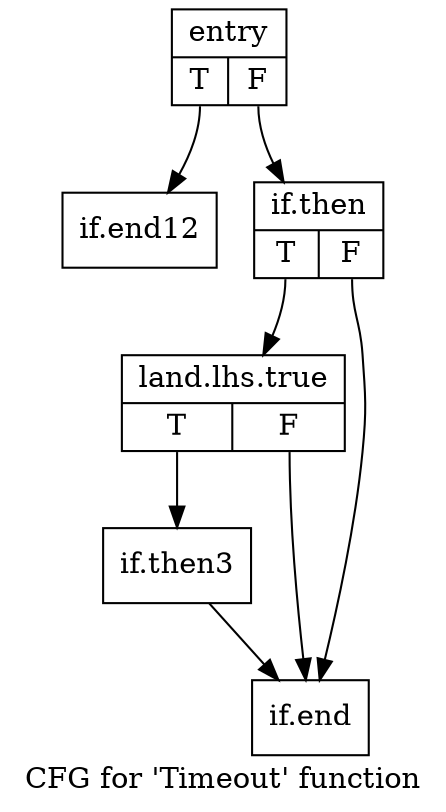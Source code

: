 digraph "CFG for 'Timeout' function" {
	label="CFG for 'Timeout' function";

	Node0x1bf8f00 [shape=record,label="{entry|{<s0>T|<s1>F}}"];
	Node0x1bf8f00:s0 -> Node0x1bf9170;
	Node0x1bf8f00:s1 -> Node0x1bf9250;
	Node0x1bf9250 [shape=record,label="{if.then|{<s0>T|<s1>F}}"];
	Node0x1bf9250:s0 -> Node0x1bf9440;
	Node0x1bf9250:s1 -> Node0x1bf9520;
	Node0x1bf9440 [shape=record,label="{land.lhs.true|{<s0>T|<s1>F}}"];
	Node0x1bf9440:s0 -> Node0x1bf8e00;
	Node0x1bf9440:s1 -> Node0x1bf9520;
	Node0x1bf8e00 [shape=record,label="{if.then3}"];
	Node0x1bf8e00 -> Node0x1bf9520;
	Node0x1bf9520 [shape=record,label="{if.end}"];
	Node0x1bf9170 [shape=record,label="{if.end12}"];
}
